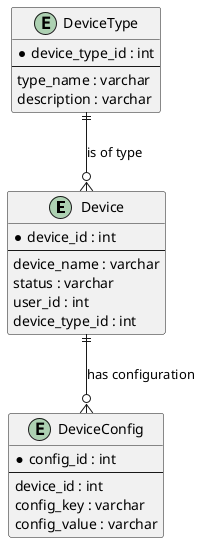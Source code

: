 @startuml
entity Device {
  * device_id : int
  --
  device_name : varchar
  status : varchar
  user_id : int
  device_type_id : int
}

entity DeviceType {
  * device_type_id : int
  --
  type_name : varchar
  description : varchar
}

entity DeviceConfig {
  * config_id : int
  --
  device_id : int
  config_key : varchar
  config_value : varchar
}

DeviceType ||--o{ Device : "is of type"
Device ||--o{ DeviceConfig : "has configuration"
@enduml

